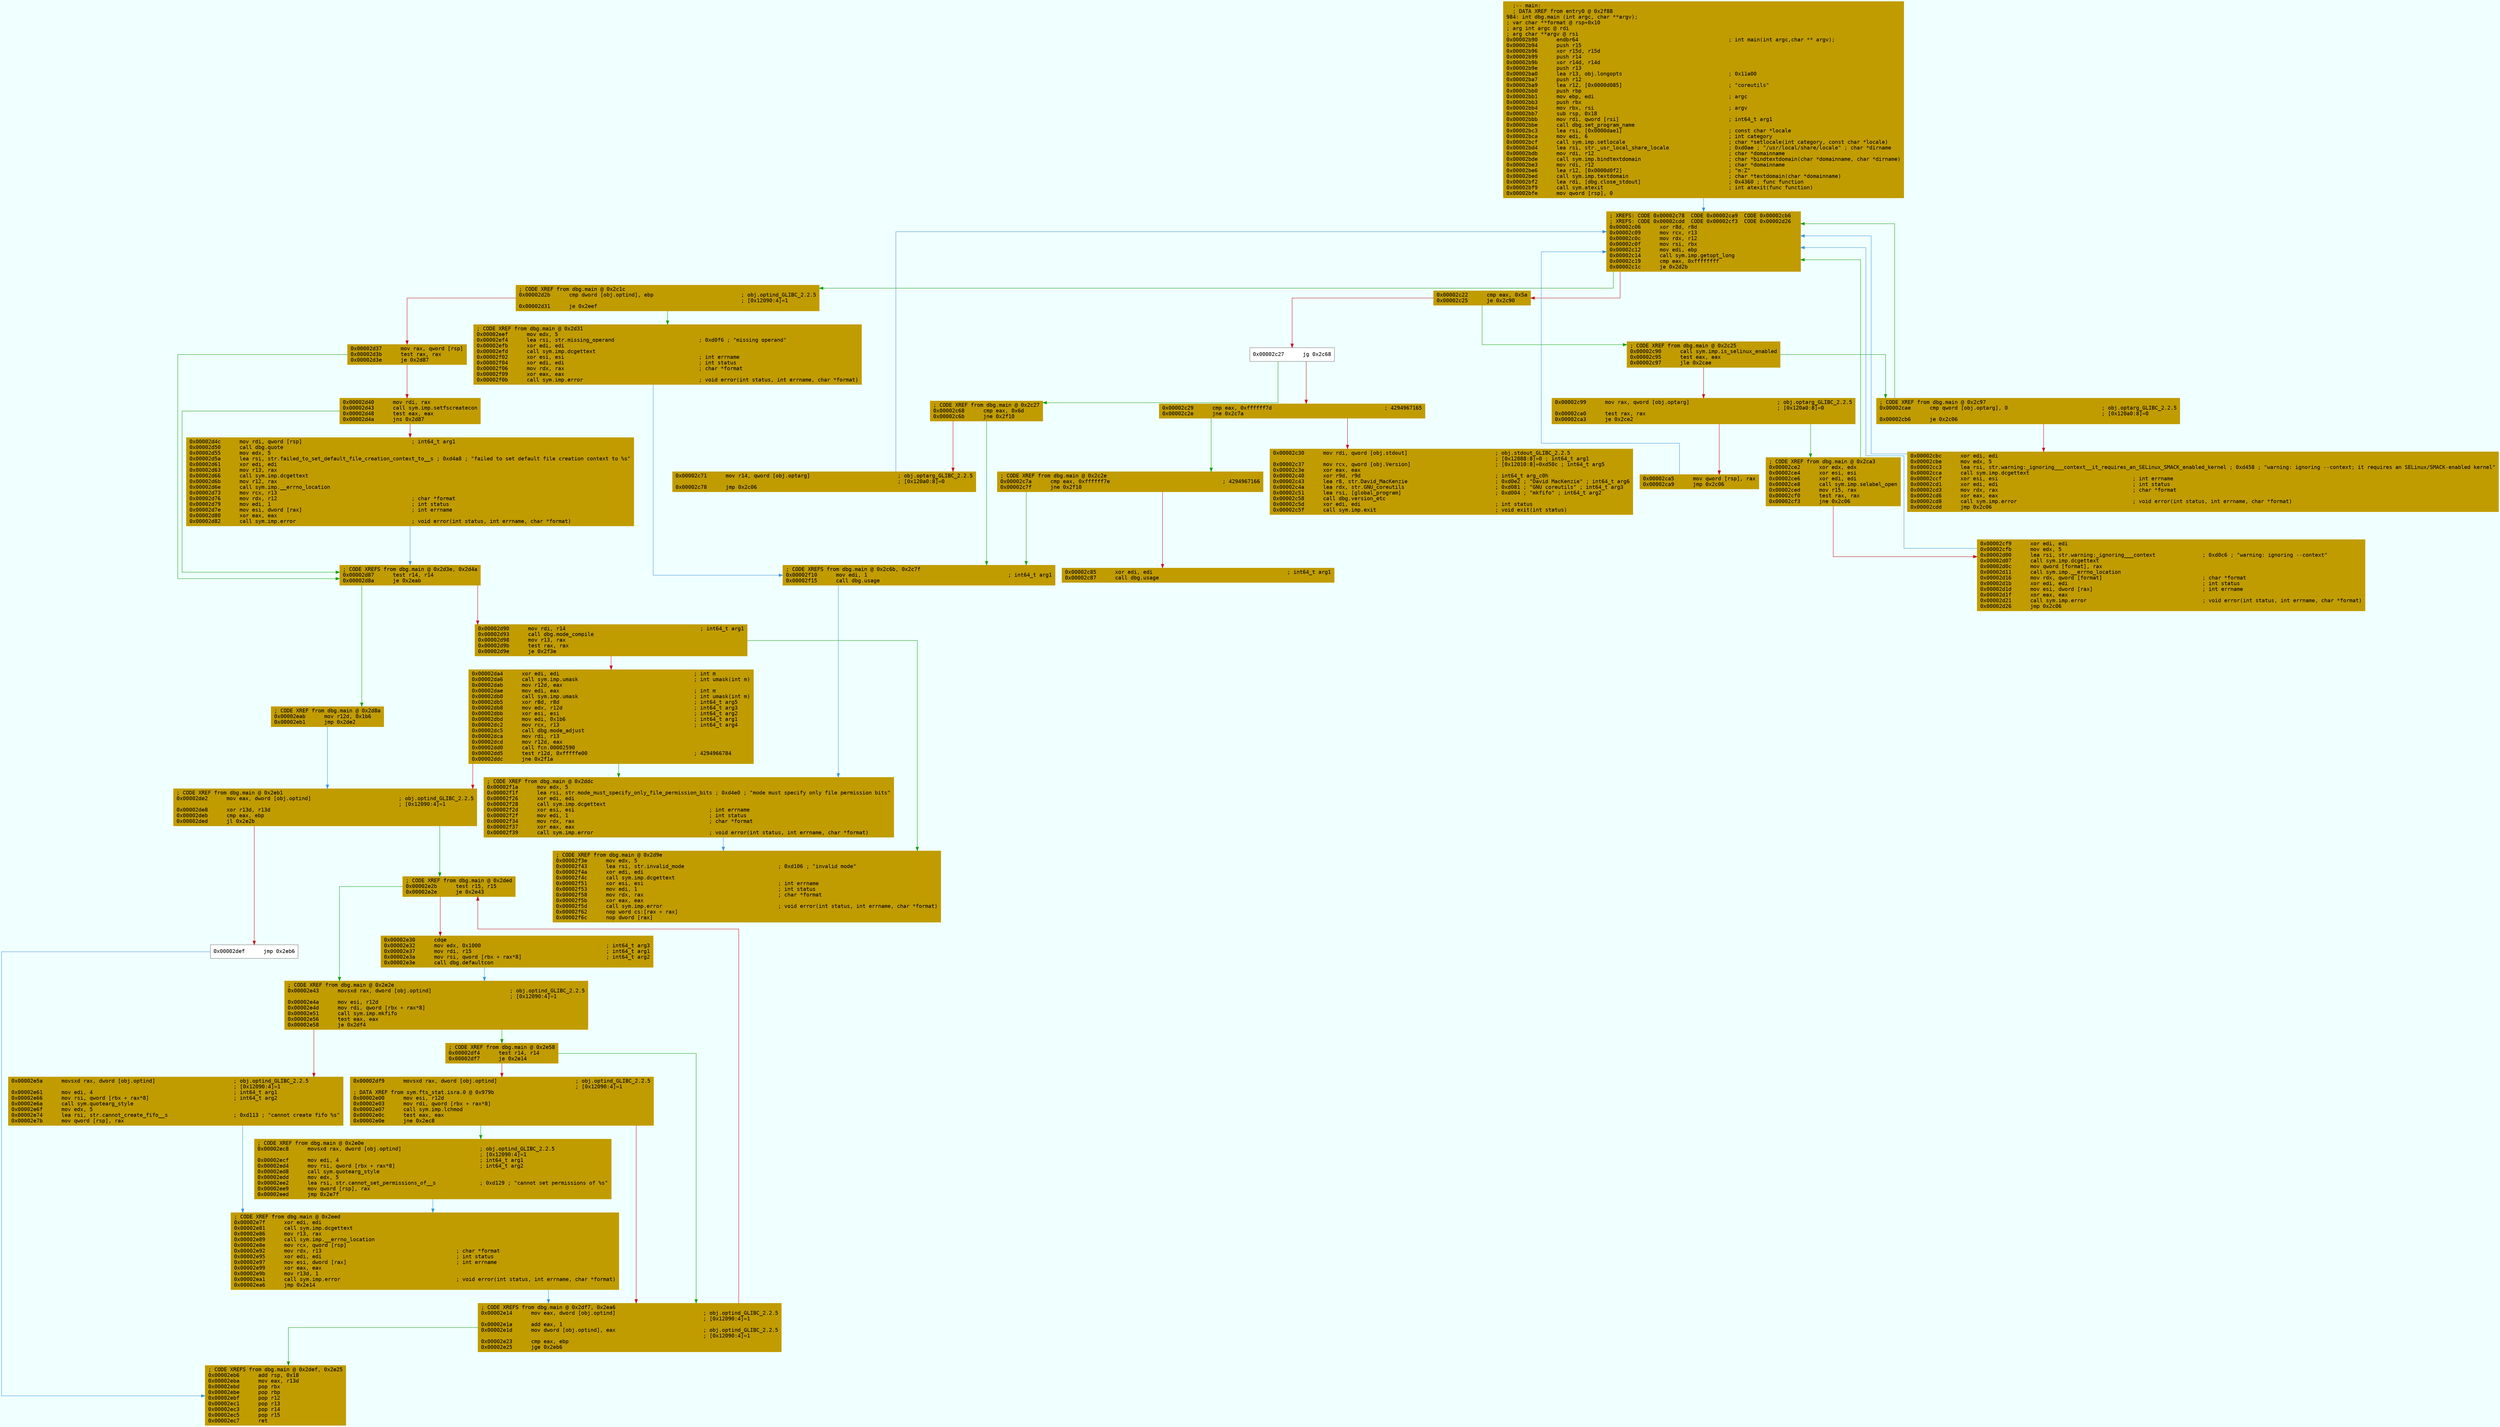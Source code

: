 digraph code {
	graph [bgcolor=azure fontsize=8 fontname="Courier" splines="ortho"];
	node [fillcolor=gray style=filled shape=box];
	edge [arrowhead="normal"];
	"0x00002b90" [URL="dbg.main/0x00002b90", fillcolor="#c19c00",color="#c19c00", fontname="Courier",label="  ;-- main:\l  ; DATA XREF from entry0 @ 0x2f88\l984: int dbg.main (int argc, char **argv);\l; var char **format @ rsp+0x10\l; arg int argc @ rdi\l; arg char **argv @ rsi\l0x00002b90      endbr64                                                ; int main(int argc,char ** argv);\l0x00002b94      push r15\l0x00002b96      xor r15d, r15d\l0x00002b99      push r14\l0x00002b9b      xor r14d, r14d\l0x00002b9e      push r13\l0x00002ba0      lea r13, obj.longopts                                  ; 0x11a00\l0x00002ba7      push r12\l0x00002ba9      lea r12, [0x0000d085]                                  ; \"coreutils\"\l0x00002bb0      push rbp\l0x00002bb1      mov ebp, edi                                           ; argc\l0x00002bb3      push rbx\l0x00002bb4      mov rbx, rsi                                           ; argv\l0x00002bb7      sub rsp, 0x18\l0x00002bbb      mov rdi, qword [rsi]                                   ; int64_t arg1\l0x00002bbe      call dbg.set_program_name\l0x00002bc3      lea rsi, [0x0000dae1]                                  ; const char *locale\l0x00002bca      mov edi, 6                                             ; int category\l0x00002bcf      call sym.imp.setlocale                                 ; char *setlocale(int category, const char *locale)\l0x00002bd4      lea rsi, str._usr_local_share_locale                   ; 0xd0ae ; \"/usr/local/share/locale\" ; char *dirname\l0x00002bdb      mov rdi, r12                                           ; char *domainname\l0x00002bde      call sym.imp.bindtextdomain                            ; char *bindtextdomain(char *domainname, char *dirname)\l0x00002be3      mov rdi, r12                                           ; char *domainname\l0x00002be6      lea r12, [0x0000d0f2]                                  ; \"m:Z\"\l0x00002bed      call sym.imp.textdomain                                ; char *textdomain(char *domainname)\l0x00002bf2      lea rdi, [dbg.close_stdout]                            ; 0x4360 ; func function\l0x00002bf9      call sym.atexit                                        ; int atexit(func function)\l0x00002bfe      mov qword [rsp], 0\l"]
	"0x00002c06" [URL="dbg.main/0x00002c06", fillcolor="#c19c00",color="#c19c00", fontname="Courier",label="; XREFS: CODE 0x00002c78  CODE 0x00002ca9  CODE 0x00002cb6  \l; XREFS: CODE 0x00002cdd  CODE 0x00002cf3  CODE 0x00002d26  \l0x00002c06      xor r8d, r8d\l0x00002c09      mov rcx, r13\l0x00002c0c      mov rdx, r12\l0x00002c0f      mov rsi, rbx\l0x00002c12      mov edi, ebp\l0x00002c14      call sym.imp.getopt_long\l0x00002c19      cmp eax, 0xffffffff\l0x00002c1c      je 0x2d2b\l"]
	"0x00002c22" [URL="dbg.main/0x00002c22", fillcolor="#c19c00",color="#c19c00", fontname="Courier",label="0x00002c22      cmp eax, 0x5a\l0x00002c25      je 0x2c90\l"]
	"0x00002c27" [URL="dbg.main/0x00002c27", fillcolor="white",color="#767676", fontname="Courier",label="0x00002c27      jg 0x2c68\l"]
	"0x00002c29" [URL="dbg.main/0x00002c29", fillcolor="#c19c00",color="#c19c00", fontname="Courier",label="0x00002c29      cmp eax, 0xffffff7d                                    ; 4294967165\l0x00002c2e      jne 0x2c7a\l"]
	"0x00002c30" [URL="dbg.main/0x00002c30", fillcolor="#c19c00",color="#c19c00", fontname="Courier",label="0x00002c30      mov rdi, qword [obj.stdout]                            ; obj.stdout_GLIBC_2.2.5\l                                                                       ; [0x12088:8]=0 ; int64_t arg1\l0x00002c37      mov rcx, qword [obj.Version]                           ; [0x12010:8]=0xd50c ; int64_t arg5\l0x00002c3e      xor eax, eax\l0x00002c40      xor r9d, r9d                                           ; int64_t arg_c0h\l0x00002c43      lea r8, str.David_MacKenzie                            ; 0xd0e2 ; \"David MacKenzie\" ; int64_t arg6\l0x00002c4a      lea rdx, str.GNU_coreutils                             ; 0xd081 ; \"GNU coreutils\" ; int64_t arg3\l0x00002c51      lea rsi, [global_program]                              ; 0xd004 ; \"mkfifo\" ; int64_t arg2\l0x00002c58      call dbg.version_etc\l0x00002c5d      xor edi, edi                                           ; int status\l0x00002c5f      call sym.imp.exit                                      ; void exit(int status)\l"]
	"0x00002c68" [URL="dbg.main/0x00002c68", fillcolor="#c19c00",color="#c19c00", fontname="Courier",label="; CODE XREF from dbg.main @ 0x2c27\l0x00002c68      cmp eax, 0x6d\l0x00002c6b      jne 0x2f10\l"]
	"0x00002c71" [URL="dbg.main/0x00002c71", fillcolor="#c19c00",color="#c19c00", fontname="Courier",label="0x00002c71      mov r14, qword [obj.optarg]                            ; obj.optarg_GLIBC_2.2.5\l                                                                       ; [0x120a0:8]=0\l0x00002c78      jmp 0x2c06\l"]
	"0x00002c7a" [URL="dbg.main/0x00002c7a", fillcolor="#c19c00",color="#c19c00", fontname="Courier",label="; CODE XREF from dbg.main @ 0x2c2e\l0x00002c7a      cmp eax, 0xffffff7e                                    ; 4294967166\l0x00002c7f      jne 0x2f10\l"]
	"0x00002c85" [URL="dbg.main/0x00002c85", fillcolor="#c19c00",color="#c19c00", fontname="Courier",label="0x00002c85      xor edi, edi                                           ; int64_t arg1\l0x00002c87      call dbg.usage\l"]
	"0x00002c90" [URL="dbg.main/0x00002c90", fillcolor="#c19c00",color="#c19c00", fontname="Courier",label="; CODE XREF from dbg.main @ 0x2c25\l0x00002c90      call sym.imp.is_selinux_enabled\l0x00002c95      test eax, eax\l0x00002c97      jle 0x2cae\l"]
	"0x00002c99" [URL="dbg.main/0x00002c99", fillcolor="#c19c00",color="#c19c00", fontname="Courier",label="0x00002c99      mov rax, qword [obj.optarg]                            ; obj.optarg_GLIBC_2.2.5\l                                                                       ; [0x120a0:8]=0\l0x00002ca0      test rax, rax\l0x00002ca3      je 0x2ce2\l"]
	"0x00002ca5" [URL="dbg.main/0x00002ca5", fillcolor="#c19c00",color="#c19c00", fontname="Courier",label="0x00002ca5      mov qword [rsp], rax\l0x00002ca9      jmp 0x2c06\l"]
	"0x00002cae" [URL="dbg.main/0x00002cae", fillcolor="#c19c00",color="#c19c00", fontname="Courier",label="; CODE XREF from dbg.main @ 0x2c97\l0x00002cae      cmp qword [obj.optarg], 0                              ; obj.optarg_GLIBC_2.2.5\l                                                                       ; [0x120a0:8]=0\l0x00002cb6      je 0x2c06\l"]
	"0x00002cbc" [URL="dbg.main/0x00002cbc", fillcolor="#c19c00",color="#c19c00", fontname="Courier",label="0x00002cbc      xor edi, edi\l0x00002cbe      mov edx, 5\l0x00002cc3      lea rsi, str.warning:_ignoring___context__it_requires_an_SELinux_SMACK_enabled_kernel ; 0xd458 ; \"warning: ignoring --context; it requires an SELinux/SMACK-enabled kernel\"\l0x00002cca      call sym.imp.dcgettext\l0x00002ccf      xor esi, esi                                           ; int errname\l0x00002cd1      xor edi, edi                                           ; int status\l0x00002cd3      mov rdx, rax                                           ; char *format\l0x00002cd6      xor eax, eax\l0x00002cd8      call sym.imp.error                                     ; void error(int status, int errname, char *format)\l0x00002cdd      jmp 0x2c06\l"]
	"0x00002ce2" [URL="dbg.main/0x00002ce2", fillcolor="#c19c00",color="#c19c00", fontname="Courier",label="; CODE XREF from dbg.main @ 0x2ca3\l0x00002ce2      xor edx, edx\l0x00002ce4      xor esi, esi\l0x00002ce6      xor edi, edi\l0x00002ce8      call sym.imp.selabel_open\l0x00002ced      mov r15, rax\l0x00002cf0      test rax, rax\l0x00002cf3      jne 0x2c06\l"]
	"0x00002cf9" [URL="dbg.main/0x00002cf9", fillcolor="#c19c00",color="#c19c00", fontname="Courier",label="0x00002cf9      xor edi, edi\l0x00002cfb      mov edx, 5\l0x00002d00      lea rsi, str.warning:_ignoring___context               ; 0xd0c6 ; \"warning: ignoring --context\"\l0x00002d07      call sym.imp.dcgettext\l0x00002d0c      mov qword [format], rax\l0x00002d11      call sym.imp.__errno_location\l0x00002d16      mov rdx, qword [format]                                ; char *format\l0x00002d1b      xor edi, edi                                           ; int status\l0x00002d1d      mov esi, dword [rax]                                   ; int errname\l0x00002d1f      xor eax, eax\l0x00002d21      call sym.imp.error                                     ; void error(int status, int errname, char *format)\l0x00002d26      jmp 0x2c06\l"]
	"0x00002d2b" [URL="dbg.main/0x00002d2b", fillcolor="#c19c00",color="#c19c00", fontname="Courier",label="; CODE XREF from dbg.main @ 0x2c1c\l0x00002d2b      cmp dword [obj.optind], ebp                            ; obj.optind_GLIBC_2.2.5\l                                                                       ; [0x12090:4]=1\l0x00002d31      je 0x2eef\l"]
	"0x00002d37" [URL="dbg.main/0x00002d37", fillcolor="#c19c00",color="#c19c00", fontname="Courier",label="0x00002d37      mov rax, qword [rsp]\l0x00002d3b      test rax, rax\l0x00002d3e      je 0x2d87\l"]
	"0x00002d40" [URL="dbg.main/0x00002d40", fillcolor="#c19c00",color="#c19c00", fontname="Courier",label="0x00002d40      mov rdi, rax\l0x00002d43      call sym.imp.setfscreatecon\l0x00002d48      test eax, eax\l0x00002d4a      jns 0x2d87\l"]
	"0x00002d4c" [URL="dbg.main/0x00002d4c", fillcolor="#c19c00",color="#c19c00", fontname="Courier",label="0x00002d4c      mov rdi, qword [rsp]                                   ; int64_t arg1\l0x00002d50      call dbg.quote\l0x00002d55      mov edx, 5\l0x00002d5a      lea rsi, str.failed_to_set_default_file_creation_context_to__s ; 0xd4a8 ; \"failed to set default file creation context to %s\"\l0x00002d61      xor edi, edi\l0x00002d63      mov r13, rax\l0x00002d66      call sym.imp.dcgettext\l0x00002d6b      mov r12, rax\l0x00002d6e      call sym.imp.__errno_location\l0x00002d73      mov rcx, r13\l0x00002d76      mov rdx, r12                                           ; char *format\l0x00002d79      mov edi, 1                                             ; int status\l0x00002d7e      mov esi, dword [rax]                                   ; int errname\l0x00002d80      xor eax, eax\l0x00002d82      call sym.imp.error                                     ; void error(int status, int errname, char *format)\l"]
	"0x00002d87" [URL="dbg.main/0x00002d87", fillcolor="#c19c00",color="#c19c00", fontname="Courier",label="; CODE XREFS from dbg.main @ 0x2d3e, 0x2d4a\l0x00002d87      test r14, r14\l0x00002d8a      je 0x2eab\l"]
	"0x00002d90" [URL="dbg.main/0x00002d90", fillcolor="#c19c00",color="#c19c00", fontname="Courier",label="0x00002d90      mov rdi, r14                                           ; int64_t arg1\l0x00002d93      call dbg.mode_compile\l0x00002d98      mov r13, rax\l0x00002d9b      test rax, rax\l0x00002d9e      je 0x2f3e\l"]
	"0x00002da4" [URL="dbg.main/0x00002da4", fillcolor="#c19c00",color="#c19c00", fontname="Courier",label="0x00002da4      xor edi, edi                                           ; int m\l0x00002da6      call sym.imp.umask                                     ; int umask(int m)\l0x00002dab      mov r12d, eax\l0x00002dae      mov edi, eax                                           ; int m\l0x00002db0      call sym.imp.umask                                     ; int umask(int m)\l0x00002db5      xor r8d, r8d                                           ; int64_t arg5\l0x00002db8      mov edx, r12d                                          ; int64_t arg3\l0x00002dbb      xor esi, esi                                           ; int64_t arg2\l0x00002dbd      mov edi, 0x1b6                                         ; int64_t arg1\l0x00002dc2      mov rcx, r13                                           ; int64_t arg4\l0x00002dc5      call dbg.mode_adjust\l0x00002dca      mov rdi, r13\l0x00002dcd      mov r12d, eax\l0x00002dd0      call fcn.00002590\l0x00002dd5      test r12d, 0xfffffe00                                  ; 4294966784\l0x00002ddc      jne 0x2f1a\l"]
	"0x00002de2" [URL="dbg.main/0x00002de2", fillcolor="#c19c00",color="#c19c00", fontname="Courier",label="; CODE XREF from dbg.main @ 0x2eb1\l0x00002de2      mov eax, dword [obj.optind]                            ; obj.optind_GLIBC_2.2.5\l                                                                       ; [0x12090:4]=1\l0x00002de8      xor r13d, r13d\l0x00002deb      cmp eax, ebp\l0x00002ded      jl 0x2e2b\l"]
	"0x00002def" [URL="dbg.main/0x00002def", fillcolor="white",color="#767676", fontname="Courier",label="0x00002def      jmp 0x2eb6\l"]
	"0x00002df4" [URL="dbg.main/0x00002df4", fillcolor="#c19c00",color="#c19c00", fontname="Courier",label="; CODE XREF from dbg.main @ 0x2e58\l0x00002df4      test r14, r14\l0x00002df7      je 0x2e14\l"]
	"0x00002df9" [URL="dbg.main/0x00002df9", fillcolor="#c19c00",color="#c19c00", fontname="Courier",label="0x00002df9      movsxd rax, dword [obj.optind]                         ; obj.optind_GLIBC_2.2.5\l                                                                       ; [0x12090:4]=1\l; DATA XREF from sym.fts_stat.isra.0 @ 0x979b\l0x00002e00      mov esi, r12d\l0x00002e03      mov rdi, qword [rbx + rax*8]\l0x00002e07      call sym.imp.lchmod\l0x00002e0c      test eax, eax\l0x00002e0e      jne 0x2ec8\l"]
	"0x00002e14" [URL="dbg.main/0x00002e14", fillcolor="#c19c00",color="#c19c00", fontname="Courier",label="; CODE XREFS from dbg.main @ 0x2df7, 0x2ea6\l0x00002e14      mov eax, dword [obj.optind]                            ; obj.optind_GLIBC_2.2.5\l                                                                       ; [0x12090:4]=1\l0x00002e1a      add eax, 1\l0x00002e1d      mov dword [obj.optind], eax                            ; obj.optind_GLIBC_2.2.5\l                                                                       ; [0x12090:4]=1\l0x00002e23      cmp eax, ebp\l0x00002e25      jge 0x2eb6\l"]
	"0x00002e2b" [URL="dbg.main/0x00002e2b", fillcolor="#c19c00",color="#c19c00", fontname="Courier",label="; CODE XREF from dbg.main @ 0x2ded\l0x00002e2b      test r15, r15\l0x00002e2e      je 0x2e43\l"]
	"0x00002e30" [URL="dbg.main/0x00002e30", fillcolor="#c19c00",color="#c19c00", fontname="Courier",label="0x00002e30      cdqe\l0x00002e32      mov edx, 0x1000                                        ; int64_t arg3\l0x00002e37      mov rdi, r15                                           ; int64_t arg1\l0x00002e3a      mov rsi, qword [rbx + rax*8]                           ; int64_t arg2\l0x00002e3e      call dbg.defaultcon\l"]
	"0x00002e43" [URL="dbg.main/0x00002e43", fillcolor="#c19c00",color="#c19c00", fontname="Courier",label="; CODE XREF from dbg.main @ 0x2e2e\l0x00002e43      movsxd rax, dword [obj.optind]                         ; obj.optind_GLIBC_2.2.5\l                                                                       ; [0x12090:4]=1\l0x00002e4a      mov esi, r12d\l0x00002e4d      mov rdi, qword [rbx + rax*8]\l0x00002e51      call sym.imp.mkfifo\l0x00002e56      test eax, eax\l0x00002e58      je 0x2df4\l"]
	"0x00002e5a" [URL="dbg.main/0x00002e5a", fillcolor="#c19c00",color="#c19c00", fontname="Courier",label="0x00002e5a      movsxd rax, dword [obj.optind]                         ; obj.optind_GLIBC_2.2.5\l                                                                       ; [0x12090:4]=1\l0x00002e61      mov edi, 4                                             ; int64_t arg1\l0x00002e66      mov rsi, qword [rbx + rax*8]                           ; int64_t arg2\l0x00002e6a      call sym.quotearg_style\l0x00002e6f      mov edx, 5\l0x00002e74      lea rsi, str.cannot_create_fifo__s                     ; 0xd113 ; \"cannot create fifo %s\"\l0x00002e7b      mov qword [rsp], rax\l"]
	"0x00002e7f" [URL="dbg.main/0x00002e7f", fillcolor="#c19c00",color="#c19c00", fontname="Courier",label="; CODE XREF from dbg.main @ 0x2eed\l0x00002e7f      xor edi, edi\l0x00002e81      call sym.imp.dcgettext\l0x00002e86      mov r13, rax\l0x00002e89      call sym.imp.__errno_location\l0x00002e8e      mov rcx, qword [rsp]\l0x00002e92      mov rdx, r13                                           ; char *format\l0x00002e95      xor edi, edi                                           ; int status\l0x00002e97      mov esi, dword [rax]                                   ; int errname\l0x00002e99      xor eax, eax\l0x00002e9b      mov r13d, 1\l0x00002ea1      call sym.imp.error                                     ; void error(int status, int errname, char *format)\l0x00002ea6      jmp 0x2e14\l"]
	"0x00002eab" [URL="dbg.main/0x00002eab", fillcolor="#c19c00",color="#c19c00", fontname="Courier",label="; CODE XREF from dbg.main @ 0x2d8a\l0x00002eab      mov r12d, 0x1b6\l0x00002eb1      jmp 0x2de2\l"]
	"0x00002eb6" [URL="dbg.main/0x00002eb6", fillcolor="#c19c00",color="#c19c00", fontname="Courier",label="; CODE XREFS from dbg.main @ 0x2def, 0x2e25\l0x00002eb6      add rsp, 0x18\l0x00002eba      mov eax, r13d\l0x00002ebd      pop rbx\l0x00002ebe      pop rbp\l0x00002ebf      pop r12\l0x00002ec1      pop r13\l0x00002ec3      pop r14\l0x00002ec5      pop r15\l0x00002ec7      ret\l"]
	"0x00002ec8" [URL="dbg.main/0x00002ec8", fillcolor="#c19c00",color="#c19c00", fontname="Courier",label="; CODE XREF from dbg.main @ 0x2e0e\l0x00002ec8      movsxd rax, dword [obj.optind]                         ; obj.optind_GLIBC_2.2.5\l                                                                       ; [0x12090:4]=1\l0x00002ecf      mov edi, 4                                             ; int64_t arg1\l0x00002ed4      mov rsi, qword [rbx + rax*8]                           ; int64_t arg2\l0x00002ed8      call sym.quotearg_style\l0x00002edd      mov edx, 5\l0x00002ee2      lea rsi, str.cannot_set_permissions_of__s              ; 0xd129 ; \"cannot set permissions of %s\"\l0x00002ee9      mov qword [rsp], rax\l0x00002eed      jmp 0x2e7f\l"]
	"0x00002eef" [URL="dbg.main/0x00002eef", fillcolor="#c19c00",color="#c19c00", fontname="Courier",label="; CODE XREF from dbg.main @ 0x2d31\l0x00002eef      mov edx, 5\l0x00002ef4      lea rsi, str.missing_operand                           ; 0xd0f6 ; \"missing operand\"\l0x00002efb      xor edi, edi\l0x00002efd      call sym.imp.dcgettext\l0x00002f02      xor esi, esi                                           ; int errname\l0x00002f04      xor edi, edi                                           ; int status\l0x00002f06      mov rdx, rax                                           ; char *format\l0x00002f09      xor eax, eax\l0x00002f0b      call sym.imp.error                                     ; void error(int status, int errname, char *format)\l"]
	"0x00002f10" [URL="dbg.main/0x00002f10", fillcolor="#c19c00",color="#c19c00", fontname="Courier",label="; CODE XREFS from dbg.main @ 0x2c6b, 0x2c7f\l0x00002f10      mov edi, 1                                             ; int64_t arg1\l0x00002f15      call dbg.usage\l"]
	"0x00002f1a" [URL="dbg.main/0x00002f1a", fillcolor="#c19c00",color="#c19c00", fontname="Courier",label="; CODE XREF from dbg.main @ 0x2ddc\l0x00002f1a      mov edx, 5\l0x00002f1f      lea rsi, str.mode_must_specify_only_file_permission_bits ; 0xd4e0 ; \"mode must specify only file permission bits\"\l0x00002f26      xor edi, edi\l0x00002f28      call sym.imp.dcgettext\l0x00002f2d      xor esi, esi                                           ; int errname\l0x00002f2f      mov edi, 1                                             ; int status\l0x00002f34      mov rdx, rax                                           ; char *format\l0x00002f37      xor eax, eax\l0x00002f39      call sym.imp.error                                     ; void error(int status, int errname, char *format)\l"]
	"0x00002f3e" [URL="dbg.main/0x00002f3e", fillcolor="#c19c00",color="#c19c00", fontname="Courier",label="; CODE XREF from dbg.main @ 0x2d9e\l0x00002f3e      mov edx, 5\l0x00002f43      lea rsi, str.invalid_mode                              ; 0xd106 ; \"invalid mode\"\l0x00002f4a      xor edi, edi\l0x00002f4c      call sym.imp.dcgettext\l0x00002f51      xor esi, esi                                           ; int errname\l0x00002f53      mov edi, 1                                             ; int status\l0x00002f58      mov rdx, rax                                           ; char *format\l0x00002f5b      xor eax, eax\l0x00002f5d      call sym.imp.error                                     ; void error(int status, int errname, char *format)\l0x00002f62      nop word cs:[rax + rax]\l0x00002f6c      nop dword [rax]\l"]
        "0x00002b90" -> "0x00002c06" [color="#3a96dd"];
        "0x00002c06" -> "0x00002d2b" [color="#13a10e"];
        "0x00002c06" -> "0x00002c22" [color="#c50f1f"];
        "0x00002c22" -> "0x00002c90" [color="#13a10e"];
        "0x00002c22" -> "0x00002c27" [color="#c50f1f"];
        "0x00002c27" -> "0x00002c68" [color="#13a10e"];
        "0x00002c27" -> "0x00002c29" [color="#c50f1f"];
        "0x00002c29" -> "0x00002c7a" [color="#13a10e"];
        "0x00002c29" -> "0x00002c30" [color="#c50f1f"];
        "0x00002c68" -> "0x00002f10" [color="#13a10e"];
        "0x00002c68" -> "0x00002c71" [color="#c50f1f"];
        "0x00002c71" -> "0x00002c06" [color="#3a96dd"];
        "0x00002c7a" -> "0x00002f10" [color="#13a10e"];
        "0x00002c7a" -> "0x00002c85" [color="#c50f1f"];
        "0x00002c90" -> "0x00002cae" [color="#13a10e"];
        "0x00002c90" -> "0x00002c99" [color="#c50f1f"];
        "0x00002c99" -> "0x00002ce2" [color="#13a10e"];
        "0x00002c99" -> "0x00002ca5" [color="#c50f1f"];
        "0x00002ca5" -> "0x00002c06" [color="#3a96dd"];
        "0x00002cae" -> "0x00002c06" [color="#13a10e"];
        "0x00002cae" -> "0x00002cbc" [color="#c50f1f"];
        "0x00002cbc" -> "0x00002c06" [color="#3a96dd"];
        "0x00002ce2" -> "0x00002c06" [color="#13a10e"];
        "0x00002ce2" -> "0x00002cf9" [color="#c50f1f"];
        "0x00002cf9" -> "0x00002c06" [color="#3a96dd"];
        "0x00002d2b" -> "0x00002eef" [color="#13a10e"];
        "0x00002d2b" -> "0x00002d37" [color="#c50f1f"];
        "0x00002d37" -> "0x00002d87" [color="#13a10e"];
        "0x00002d37" -> "0x00002d40" [color="#c50f1f"];
        "0x00002d40" -> "0x00002d87" [color="#13a10e"];
        "0x00002d40" -> "0x00002d4c" [color="#c50f1f"];
        "0x00002d4c" -> "0x00002d87" [color="#3a96dd"];
        "0x00002d87" -> "0x00002eab" [color="#13a10e"];
        "0x00002d87" -> "0x00002d90" [color="#c50f1f"];
        "0x00002d90" -> "0x00002f3e" [color="#13a10e"];
        "0x00002d90" -> "0x00002da4" [color="#c50f1f"];
        "0x00002da4" -> "0x00002f1a" [color="#13a10e"];
        "0x00002da4" -> "0x00002de2" [color="#c50f1f"];
        "0x00002de2" -> "0x00002e2b" [color="#13a10e"];
        "0x00002de2" -> "0x00002def" [color="#c50f1f"];
        "0x00002def" -> "0x00002eb6" [color="#3a96dd"];
        "0x00002df4" -> "0x00002e14" [color="#13a10e"];
        "0x00002df4" -> "0x00002df9" [color="#c50f1f"];
        "0x00002df9" -> "0x00002ec8" [color="#13a10e"];
        "0x00002df9" -> "0x00002e14" [color="#c50f1f"];
        "0x00002e14" -> "0x00002eb6" [color="#13a10e"];
        "0x00002e14" -> "0x00002e2b" [color="#c50f1f"];
        "0x00002e2b" -> "0x00002e43" [color="#13a10e"];
        "0x00002e2b" -> "0x00002e30" [color="#c50f1f"];
        "0x00002e30" -> "0x00002e43" [color="#3a96dd"];
        "0x00002e43" -> "0x00002df4" [color="#13a10e"];
        "0x00002e43" -> "0x00002e5a" [color="#c50f1f"];
        "0x00002e5a" -> "0x00002e7f" [color="#3a96dd"];
        "0x00002e7f" -> "0x00002e14" [color="#3a96dd"];
        "0x00002eab" -> "0x00002de2" [color="#3a96dd"];
        "0x00002ec8" -> "0x00002e7f" [color="#3a96dd"];
        "0x00002eef" -> "0x00002f10" [color="#3a96dd"];
        "0x00002f10" -> "0x00002f1a" [color="#3a96dd"];
        "0x00002f1a" -> "0x00002f3e" [color="#3a96dd"];
}
